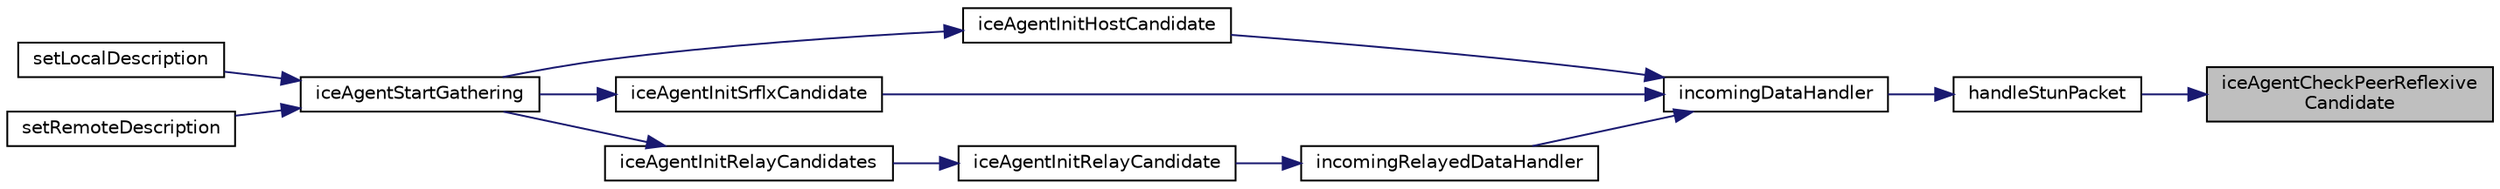 digraph "iceAgentCheckPeerReflexiveCandidate"
{
 // LATEX_PDF_SIZE
  edge [fontname="Helvetica",fontsize="10",labelfontname="Helvetica",labelfontsize="10"];
  node [fontname="Helvetica",fontsize="10",shape=record];
  rankdir="RL";
  Node1 [label="iceAgentCheckPeerReflexive\lCandidate",height=0.2,width=0.4,color="black", fillcolor="grey75", style="filled", fontcolor="black",tooltip=" "];
  Node1 -> Node2 [dir="back",color="midnightblue",fontsize="10",style="solid",fontname="Helvetica"];
  Node2 [label="handleStunPacket",height=0.2,width=0.4,color="black", fillcolor="white", style="filled",URL="$IceAgent_8h.html#ac05b87e31e89363944974da428845ef3",tooltip=" "];
  Node2 -> Node3 [dir="back",color="midnightblue",fontsize="10",style="solid",fontname="Helvetica"];
  Node3 [label="incomingDataHandler",height=0.2,width=0.4,color="black", fillcolor="white", style="filled",URL="$IceAgent_8h.html#a4679168f8e324e0324a8c129fe6d606d",tooltip=" "];
  Node3 -> Node4 [dir="back",color="midnightblue",fontsize="10",style="solid",fontname="Helvetica"];
  Node4 [label="iceAgentInitHostCandidate",height=0.2,width=0.4,color="black", fillcolor="white", style="filled",URL="$IceAgent_8h.html#ab7fc78b0a2605c5291b7ec8d7ed40cdc",tooltip=" "];
  Node4 -> Node5 [dir="back",color="midnightblue",fontsize="10",style="solid",fontname="Helvetica"];
  Node5 [label="iceAgentStartGathering",height=0.2,width=0.4,color="black", fillcolor="white", style="filled",URL="$IceAgent_8h.html#aaedcdc437dc6d6753a438f7c5ddf0c7c",tooltip=" "];
  Node5 -> Node6 [dir="back",color="midnightblue",fontsize="10",style="solid",fontname="Helvetica"];
  Node6 [label="setLocalDescription",height=0.2,width=0.4,color="black", fillcolor="white", style="filled",URL="$group__PublicMemberFunctions.html#ga060e71a4e33e0b7a8087317d4839fa8a",tooltip="Instructs the RtcPeerConnection to apply the supplied RtcSessionDescriptionInit as the local descript..."];
  Node5 -> Node7 [dir="back",color="midnightblue",fontsize="10",style="solid",fontname="Helvetica"];
  Node7 [label="setRemoteDescription",height=0.2,width=0.4,color="black", fillcolor="white", style="filled",URL="$group__PublicMemberFunctions.html#ga4378f3c6aec4d69c647c46852bdfe6ed",tooltip="Instructs the RtcPeerConnection to apply the supplied RtcSessionDescriptionInit as the remote descrip..."];
  Node3 -> Node8 [dir="back",color="midnightblue",fontsize="10",style="solid",fontname="Helvetica"];
  Node8 [label="iceAgentInitSrflxCandidate",height=0.2,width=0.4,color="black", fillcolor="white", style="filled",URL="$IceAgent_8h.html#ab51095af13e7b515be425c2d7da80833",tooltip=" "];
  Node8 -> Node5 [dir="back",color="midnightblue",fontsize="10",style="solid",fontname="Helvetica"];
  Node3 -> Node9 [dir="back",color="midnightblue",fontsize="10",style="solid",fontname="Helvetica"];
  Node9 [label="incomingRelayedDataHandler",height=0.2,width=0.4,color="black", fillcolor="white", style="filled",URL="$IceAgent_8h.html#ad3b73d0dc0335cf05e9ff5893d1819a4",tooltip=" "];
  Node9 -> Node10 [dir="back",color="midnightblue",fontsize="10",style="solid",fontname="Helvetica"];
  Node10 [label="iceAgentInitRelayCandidate",height=0.2,width=0.4,color="black", fillcolor="white", style="filled",URL="$IceAgent_8h.html#a16f8a3535bbc9b23cd08b98bd79e49b4",tooltip=" "];
  Node10 -> Node11 [dir="back",color="midnightblue",fontsize="10",style="solid",fontname="Helvetica"];
  Node11 [label="iceAgentInitRelayCandidates",height=0.2,width=0.4,color="black", fillcolor="white", style="filled",URL="$IceAgent_8h.html#a90515bdf78b9dec41ee9c9d579da0045",tooltip=" "];
  Node11 -> Node5 [dir="back",color="midnightblue",fontsize="10",style="solid",fontname="Helvetica"];
}
